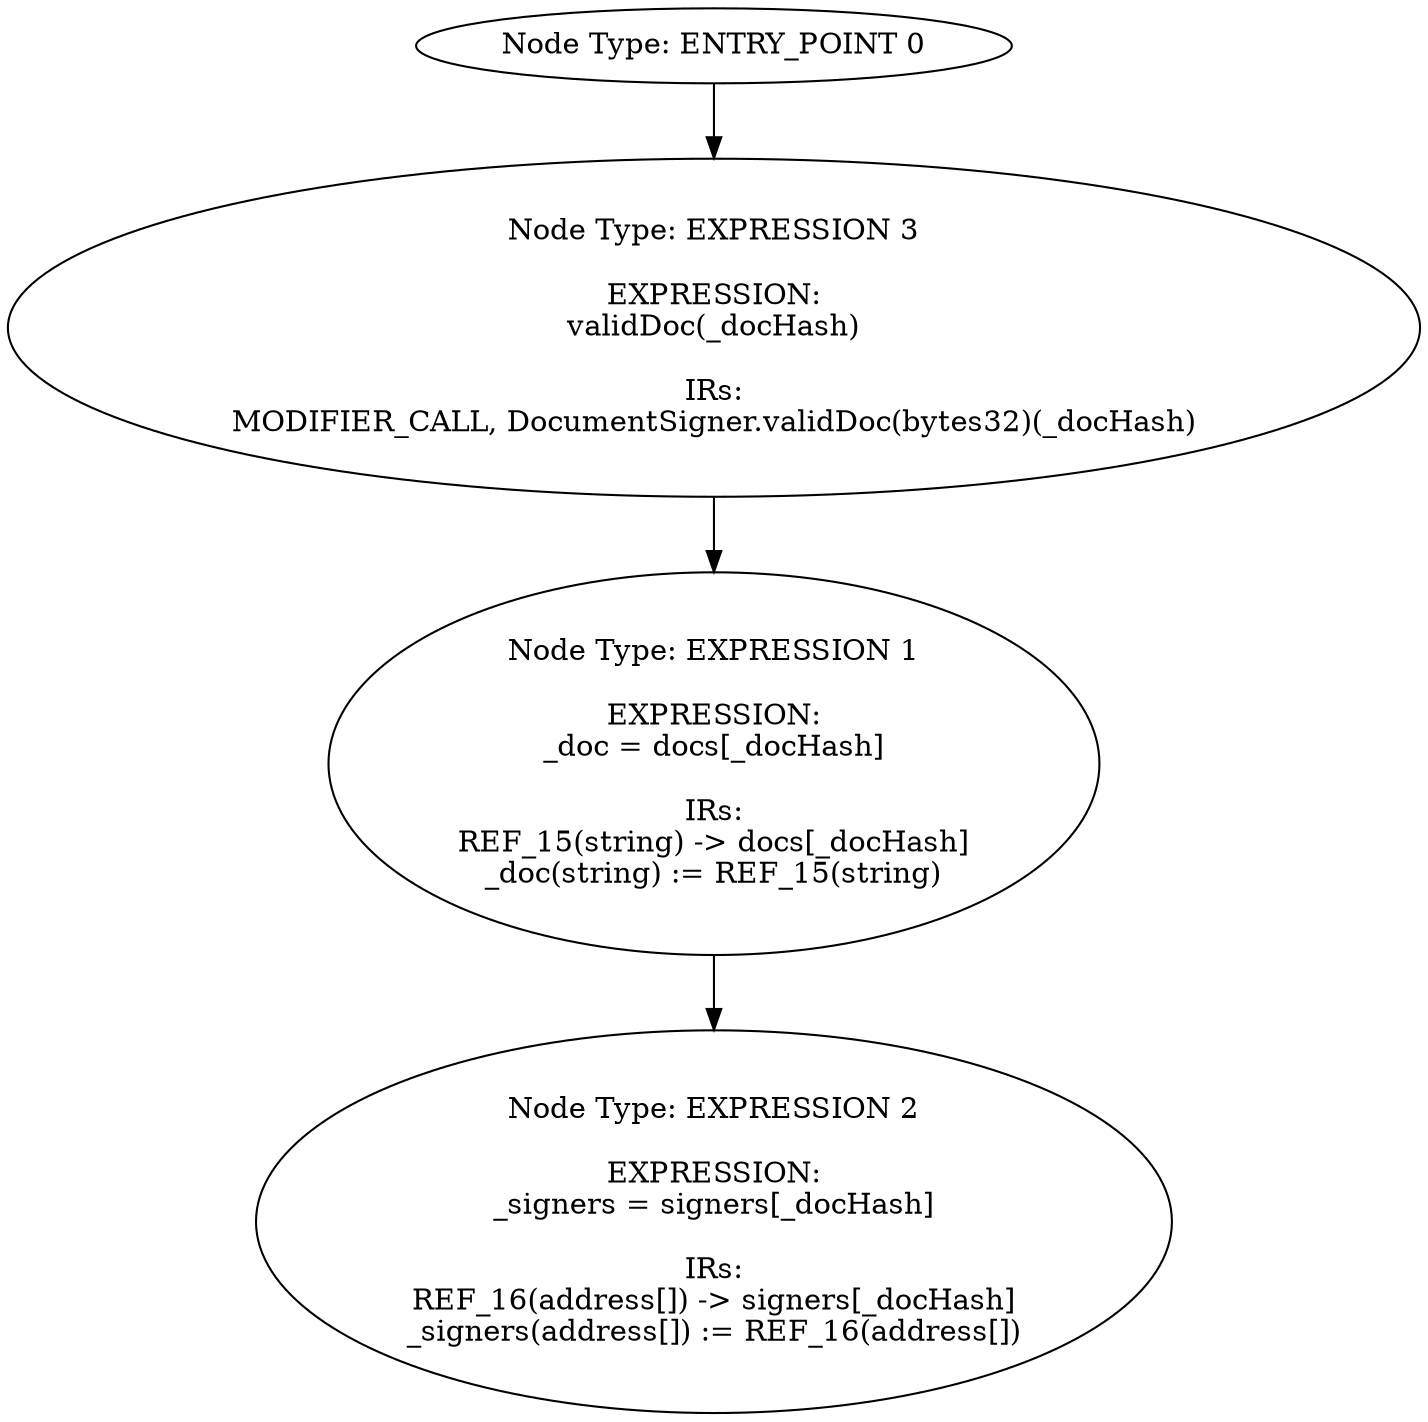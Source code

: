 digraph{
0[label="Node Type: ENTRY_POINT 0
"];
0->3;
1[label="Node Type: EXPRESSION 1

EXPRESSION:
_doc = docs[_docHash]

IRs:
REF_15(string) -> docs[_docHash]
_doc(string) := REF_15(string)"];
1->2;
2[label="Node Type: EXPRESSION 2

EXPRESSION:
_signers = signers[_docHash]

IRs:
REF_16(address[]) -> signers[_docHash]
_signers(address[]) := REF_16(address[])"];
3[label="Node Type: EXPRESSION 3

EXPRESSION:
validDoc(_docHash)

IRs:
MODIFIER_CALL, DocumentSigner.validDoc(bytes32)(_docHash)"];
3->1;
}
